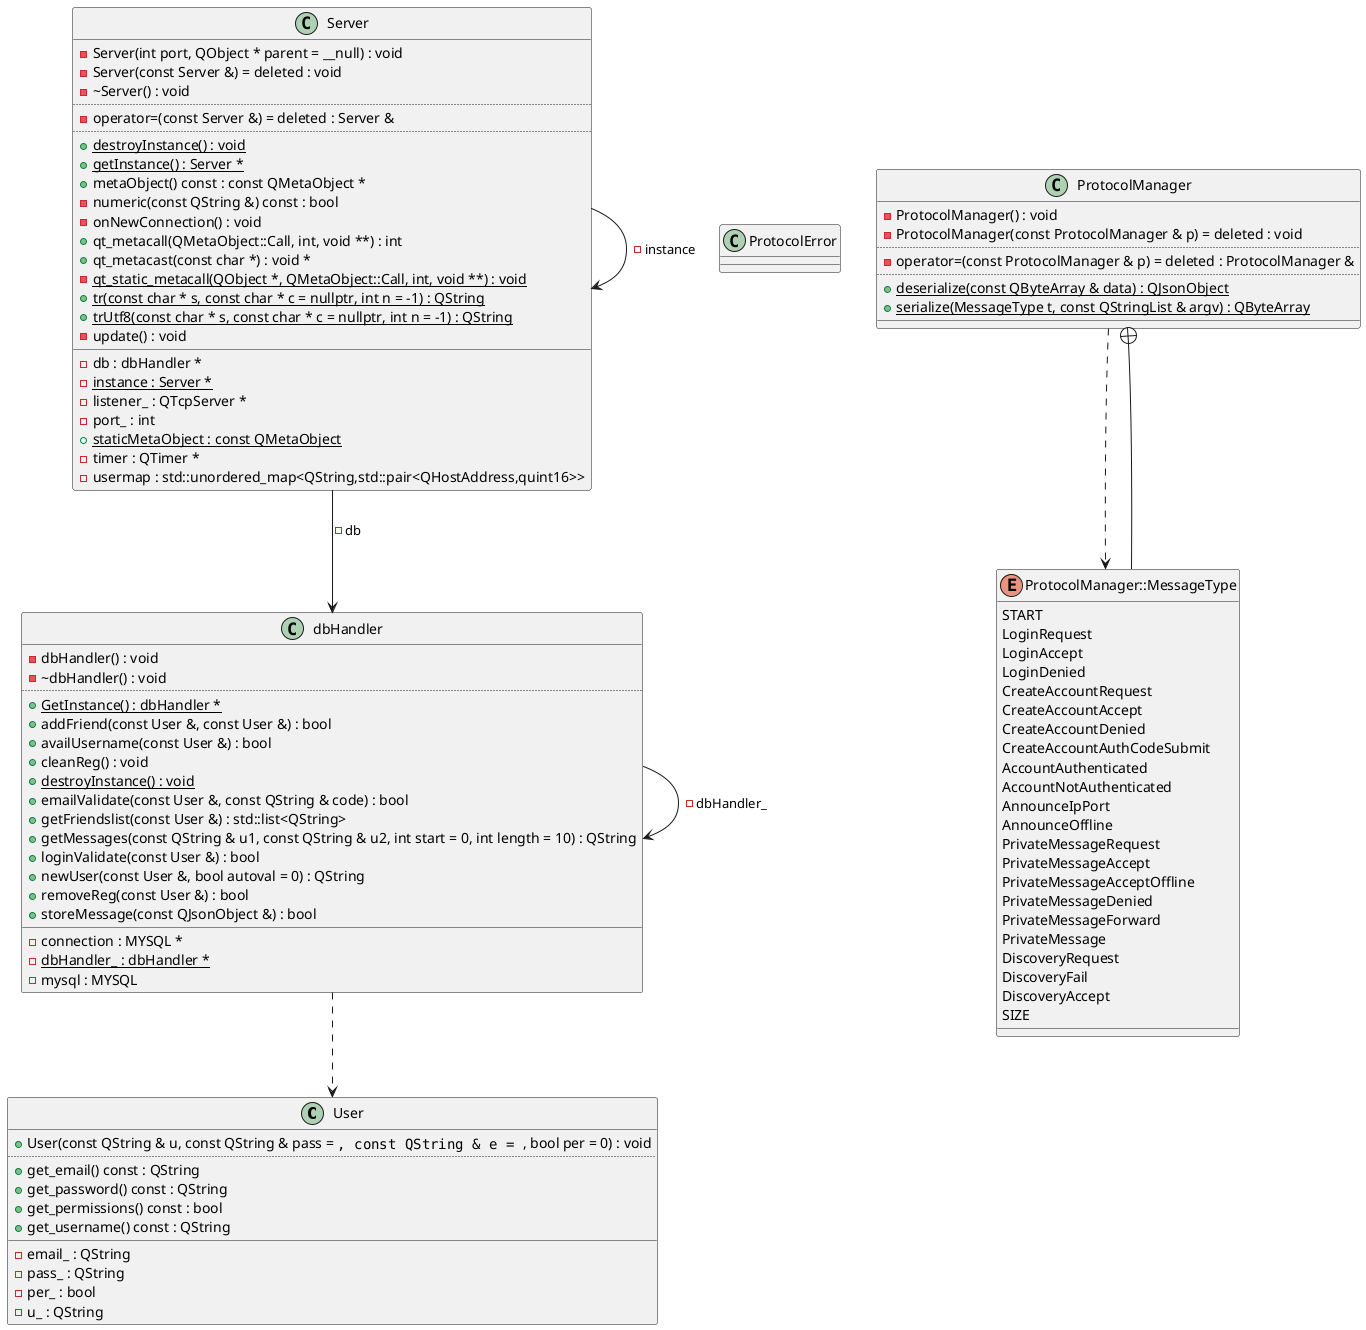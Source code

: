 @startuml
class "User" as C_0013909460443608576024
class C_0013909460443608576024 {
+User(const QString & u, const QString & pass = "", const QString & e = "", bool per = 0) : void
..
+get_email() const : QString
+get_password() const : QString
+get_permissions() const : bool
+get_username() const : QString
__
-email_ : QString
-pass_ : QString
-per_ : bool
-u_ : QString
}
class "dbHandler" as C_0007180728308577750051
class C_0007180728308577750051 {
-dbHandler() : void
-~dbHandler() : void
..
{static} +GetInstance() : dbHandler *
+addFriend(const User &, const User &) : bool
+availUsername(const User &) : bool
+cleanReg() : void
{static} +destroyInstance() : void
+emailValidate(const User &, const QString & code) : bool
+getFriendslist(const User &) : std::list<QString>
+getMessages(const QString & u1, const QString & u2, int start = 0, int length = 10) : QString
+loginValidate(const User &) : bool
+newUser(const User &, bool autoval = 0) : QString
+removeReg(const User &) : bool
+storeMessage(const QJsonObject &) : bool
__
-connection : MYSQL *
{static} -dbHandler_ : dbHandler *
-mysql : MYSQL
}
class "ProtocolError" as C_0012766499065510760009
class C_0012766499065510760009 {
__
}
class "ProtocolManager" as C_0016429213831703395188
class C_0016429213831703395188 {
-ProtocolManager() : void
-ProtocolManager(const ProtocolManager & p) = deleted : void
..
-operator=(const ProtocolManager & p) = deleted : ProtocolManager &
..
{static} +deserialize(const QByteArray & data) : QJsonObject
{static} +serialize(MessageType t, const QStringList & argv) : QByteArray
__
}
enum "ProtocolManager::MessageType" as C_0008849749518693832582
enum C_0008849749518693832582 {
START
LoginRequest
LoginAccept
LoginDenied
CreateAccountRequest
CreateAccountAccept
CreateAccountDenied
CreateAccountAuthCodeSubmit
AccountAuthenticated
AccountNotAuthenticated
AnnounceIpPort
AnnounceOffline
PrivateMessageRequest
PrivateMessageAccept
PrivateMessageAcceptOffline
PrivateMessageDenied
PrivateMessageForward
PrivateMessage
DiscoveryRequest
DiscoveryFail
DiscoveryAccept
SIZE
}
class "Server" as C_0007168929316485241399
class C_0007168929316485241399 {
-Server(int port, QObject * parent = __null) : void
-Server(const Server &) = deleted : void
-~Server() : void
..
-operator=(const Server &) = deleted : Server &
..
{static} +destroyInstance() : void
{static} +getInstance() : Server *
+metaObject() const : const QMetaObject *
-numeric(const QString &) const : bool
-onNewConnection() : void
+qt_metacall(QMetaObject::Call, int, void **) : int
+qt_metacast(const char *) : void *
{static} -qt_static_metacall(QObject *, QMetaObject::Call, int, void **) : void
{static} +tr(const char * s, const char * c = nullptr, int n = -1) : QString
{static} +trUtf8(const char * s, const char * c = nullptr, int n = -1) : QString
-update() : void
__
-db : dbHandler *
{static} -instance : Server *
-listener_ : QTcpServer *
-port_ : int
{static} +staticMetaObject : const QMetaObject
-timer : QTimer *
-usermap : std::unordered_map<QString,std::pair<QHostAddress,quint16>>
}
C_0007180728308577750051 ..> C_0013909460443608576024
C_0007180728308577750051 --> C_0007180728308577750051 : -dbHandler_
C_0016429213831703395188 ..> C_0008849749518693832582
C_0008849749518693832582 --+ C_0016429213831703395188
C_0007168929316485241399 --> C_0007180728308577750051 : -db
C_0007168929316485241399 --> C_0007168929316485241399 : -instance

'Generated with clang-uml, version 0.6.0
'LLVM version clang version 18.1.8 (Fedora 18.1.8-1.fc40)
@enduml

